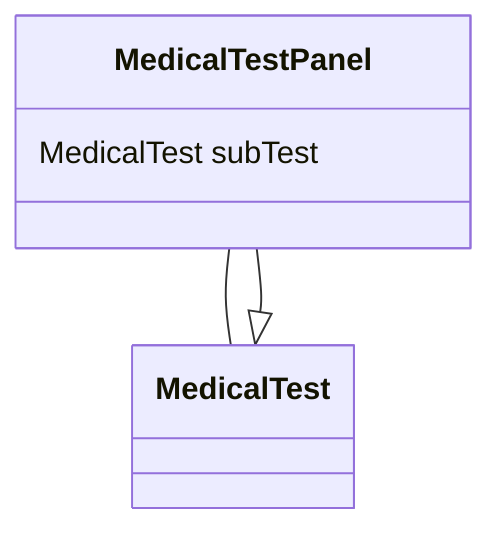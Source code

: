 classDiagram
  MedicalTestPanel -- MedicalTest


MedicalTest <|-- MedicalTestPanel
class MedicalTestPanel {

  MedicalTest subTest

}
